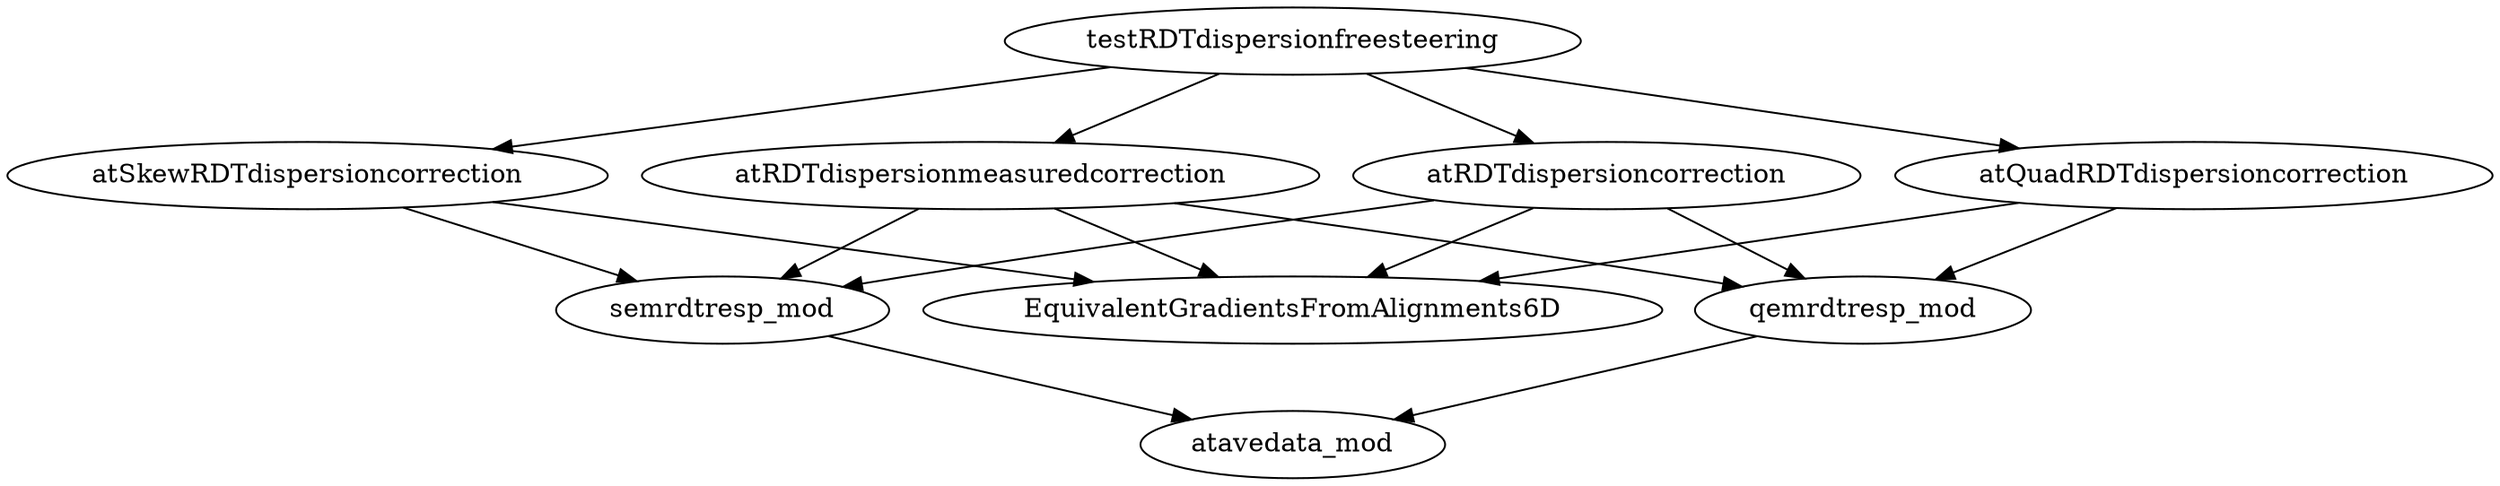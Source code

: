 /* Created by mdot for Matlab */
digraph m2html {
  atQuadRDTdispersioncorrection -> EquivalentGradientsFromAlignments6D;
  atQuadRDTdispersioncorrection -> qemrdtresp_mod;
  atRDTdispersioncorrection -> EquivalentGradientsFromAlignments6D;
  atRDTdispersioncorrection -> qemrdtresp_mod;
  atRDTdispersioncorrection -> semrdtresp_mod;
  atRDTdispersionmeasuredcorrection -> EquivalentGradientsFromAlignments6D;
  atRDTdispersionmeasuredcorrection -> qemrdtresp_mod;
  atRDTdispersionmeasuredcorrection -> semrdtresp_mod;
  atSkewRDTdispersioncorrection -> EquivalentGradientsFromAlignments6D;
  atSkewRDTdispersioncorrection -> semrdtresp_mod;
  qemrdtresp_mod -> atavedata_mod;
  semrdtresp_mod -> atavedata_mod;
  testRDTdispersionfreesteering -> atQuadRDTdispersioncorrection;
  testRDTdispersionfreesteering -> atRDTdispersioncorrection;
  testRDTdispersionfreesteering -> atRDTdispersionmeasuredcorrection;
  testRDTdispersionfreesteering -> atSkewRDTdispersioncorrection;

  EquivalentGradientsFromAlignments6D [URL="EquivalentGradientsFromAlignments6D.html"];
  atQuadRDTdispersioncorrection [URL="atQuadRDTdispersioncorrection.html"];
  atRDTdispersioncorrection [URL="atRDTdispersioncorrection.html"];
  atRDTdispersionmeasuredcorrection [URL="atRDTdispersionmeasuredcorrection.html"];
  atSkewRDTdispersioncorrection [URL="atSkewRDTdispersioncorrection.html"];
  atavedata_mod [URL="atavedata_mod.html"];
  qemrdtresp_mod [URL="qemrdtresp_mod.html"];
  semrdtresp_mod [URL="semrdtresp_mod.html"];
  testRDTdispersionfreesteering [URL="testRDTdispersionfreesteering.html"];
}